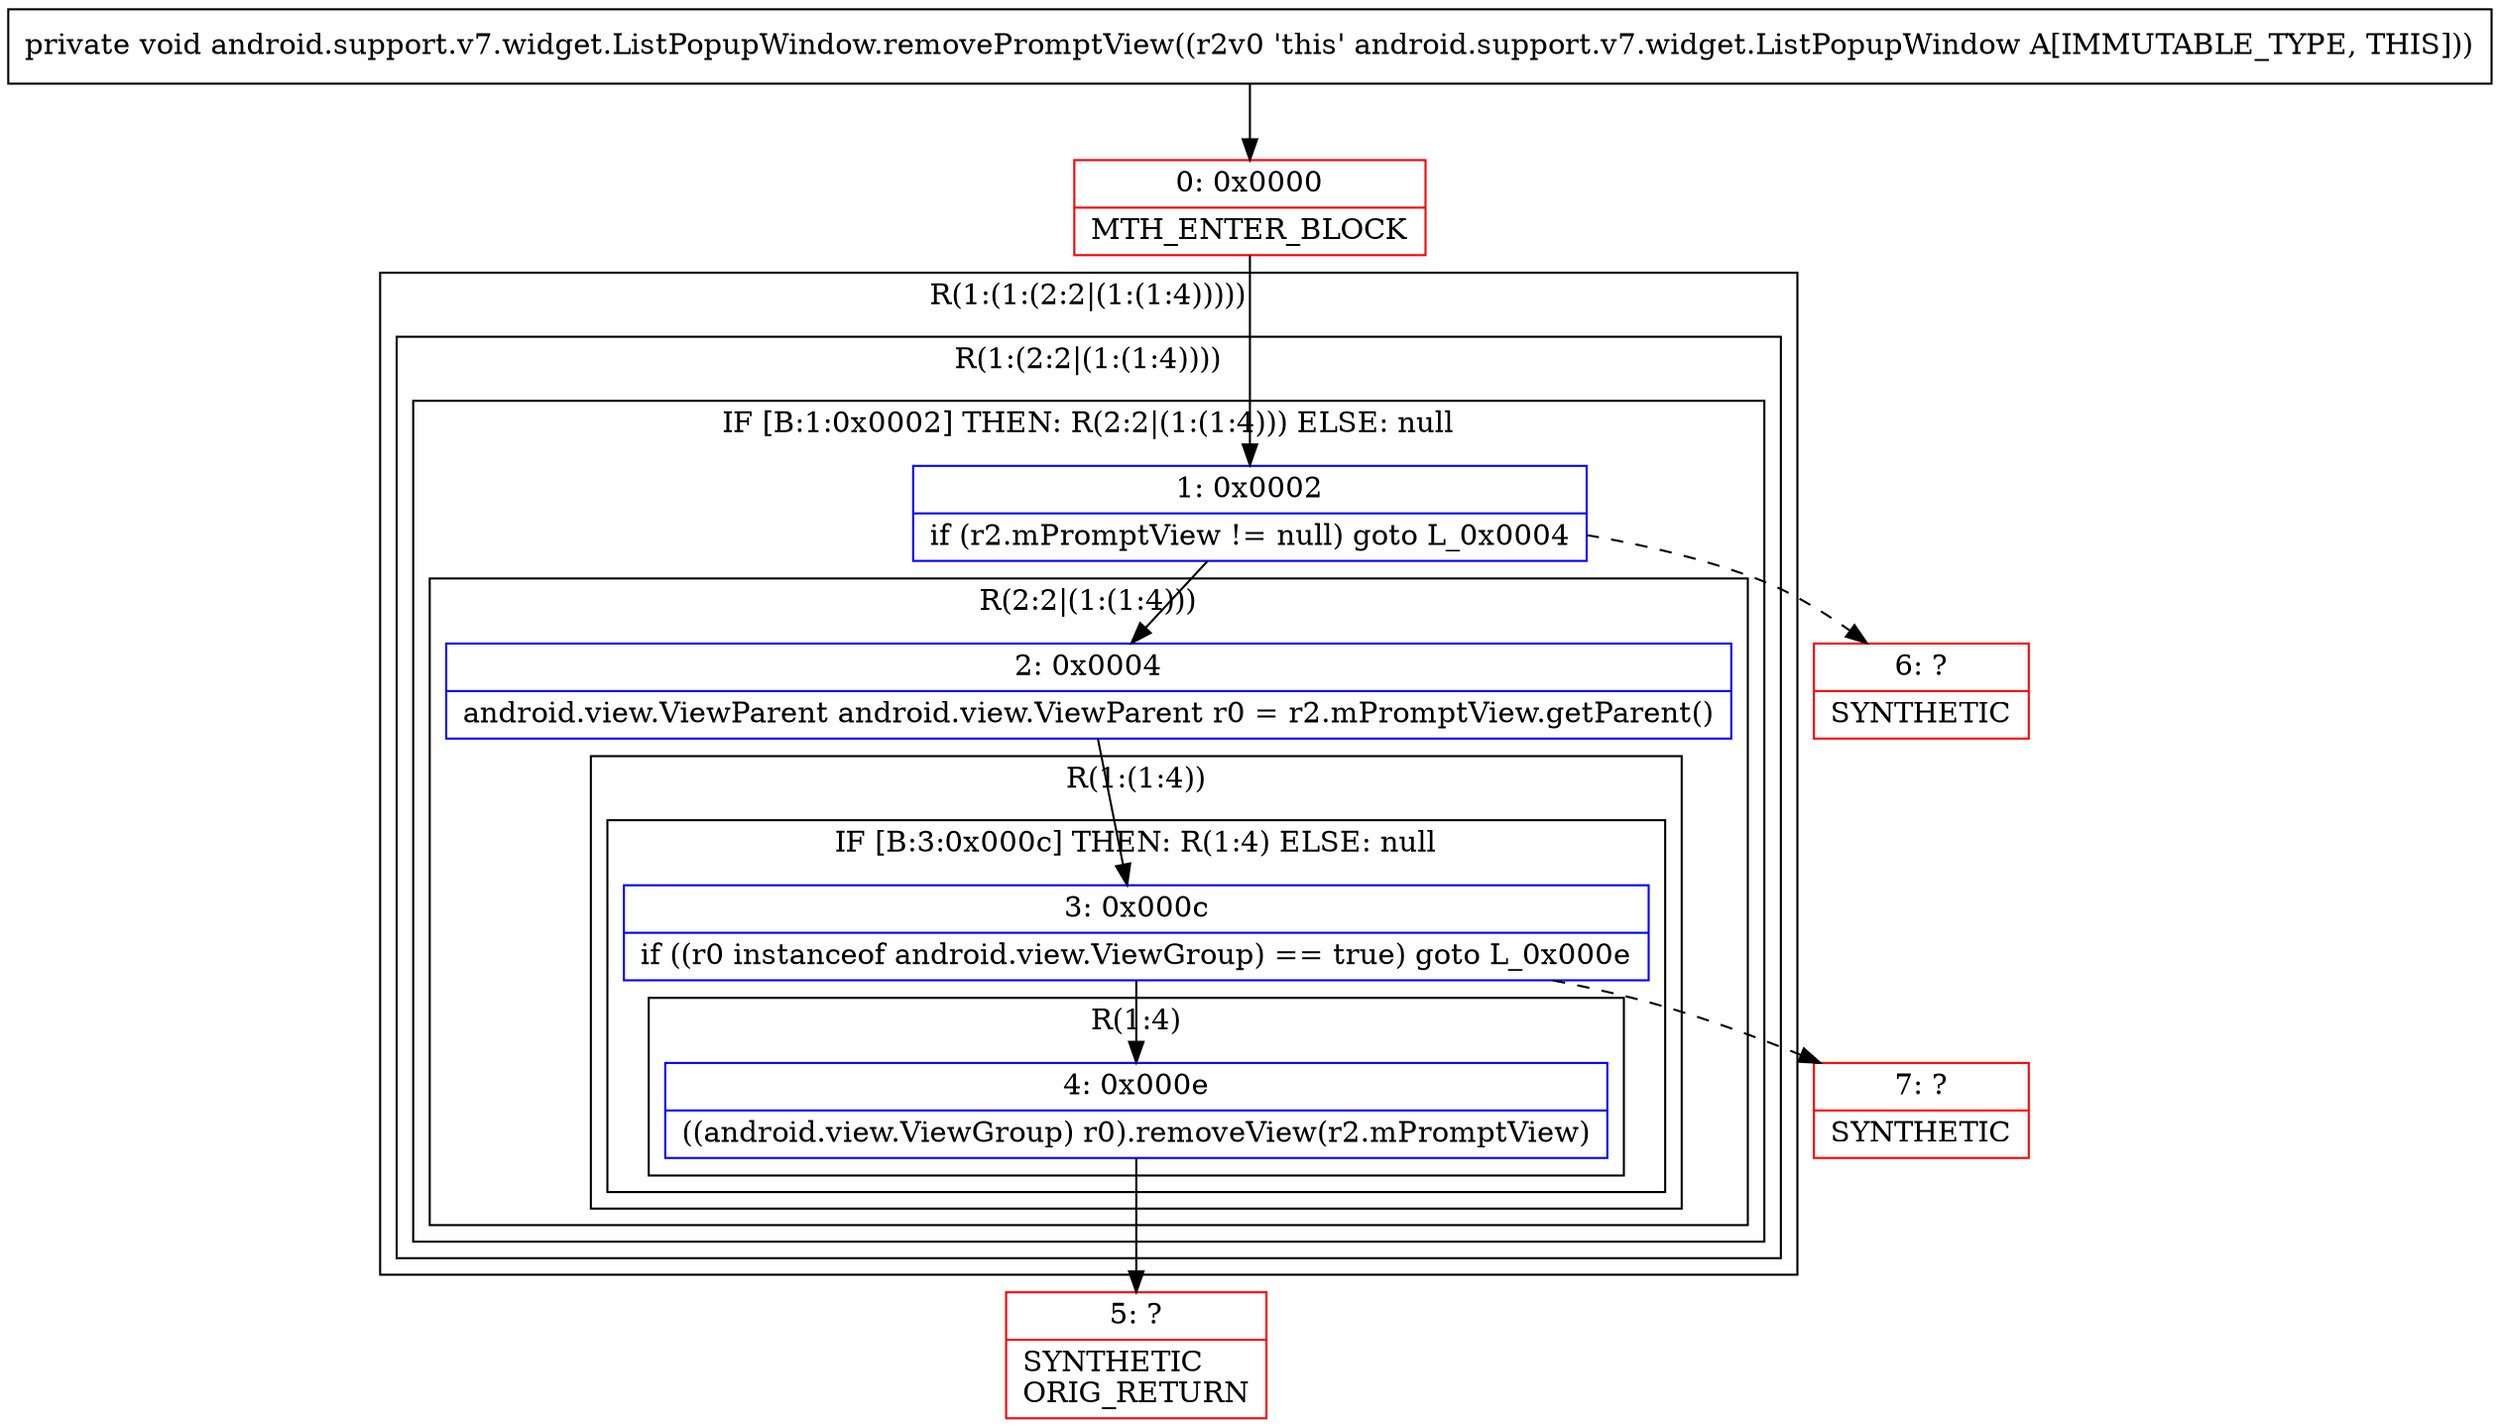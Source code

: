 digraph "CFG forandroid.support.v7.widget.ListPopupWindow.removePromptView()V" {
subgraph cluster_Region_939242434 {
label = "R(1:(1:(2:2|(1:(1:4)))))";
node [shape=record,color=blue];
subgraph cluster_Region_925936895 {
label = "R(1:(2:2|(1:(1:4))))";
node [shape=record,color=blue];
subgraph cluster_IfRegion_751041604 {
label = "IF [B:1:0x0002] THEN: R(2:2|(1:(1:4))) ELSE: null";
node [shape=record,color=blue];
Node_1 [shape=record,label="{1\:\ 0x0002|if (r2.mPromptView != null) goto L_0x0004\l}"];
subgraph cluster_Region_1526030916 {
label = "R(2:2|(1:(1:4)))";
node [shape=record,color=blue];
Node_2 [shape=record,label="{2\:\ 0x0004|android.view.ViewParent android.view.ViewParent r0 = r2.mPromptView.getParent()\l}"];
subgraph cluster_Region_1528172534 {
label = "R(1:(1:4))";
node [shape=record,color=blue];
subgraph cluster_IfRegion_2133177599 {
label = "IF [B:3:0x000c] THEN: R(1:4) ELSE: null";
node [shape=record,color=blue];
Node_3 [shape=record,label="{3\:\ 0x000c|if ((r0 instanceof android.view.ViewGroup) == true) goto L_0x000e\l}"];
subgraph cluster_Region_358550282 {
label = "R(1:4)";
node [shape=record,color=blue];
Node_4 [shape=record,label="{4\:\ 0x000e|((android.view.ViewGroup) r0).removeView(r2.mPromptView)\l}"];
}
}
}
}
}
}
}
Node_0 [shape=record,color=red,label="{0\:\ 0x0000|MTH_ENTER_BLOCK\l}"];
Node_5 [shape=record,color=red,label="{5\:\ ?|SYNTHETIC\lORIG_RETURN\l}"];
Node_6 [shape=record,color=red,label="{6\:\ ?|SYNTHETIC\l}"];
Node_7 [shape=record,color=red,label="{7\:\ ?|SYNTHETIC\l}"];
MethodNode[shape=record,label="{private void android.support.v7.widget.ListPopupWindow.removePromptView((r2v0 'this' android.support.v7.widget.ListPopupWindow A[IMMUTABLE_TYPE, THIS])) }"];
MethodNode -> Node_0;
Node_1 -> Node_2;
Node_1 -> Node_6[style=dashed];
Node_2 -> Node_3;
Node_3 -> Node_4;
Node_3 -> Node_7[style=dashed];
Node_4 -> Node_5;
Node_0 -> Node_1;
}

